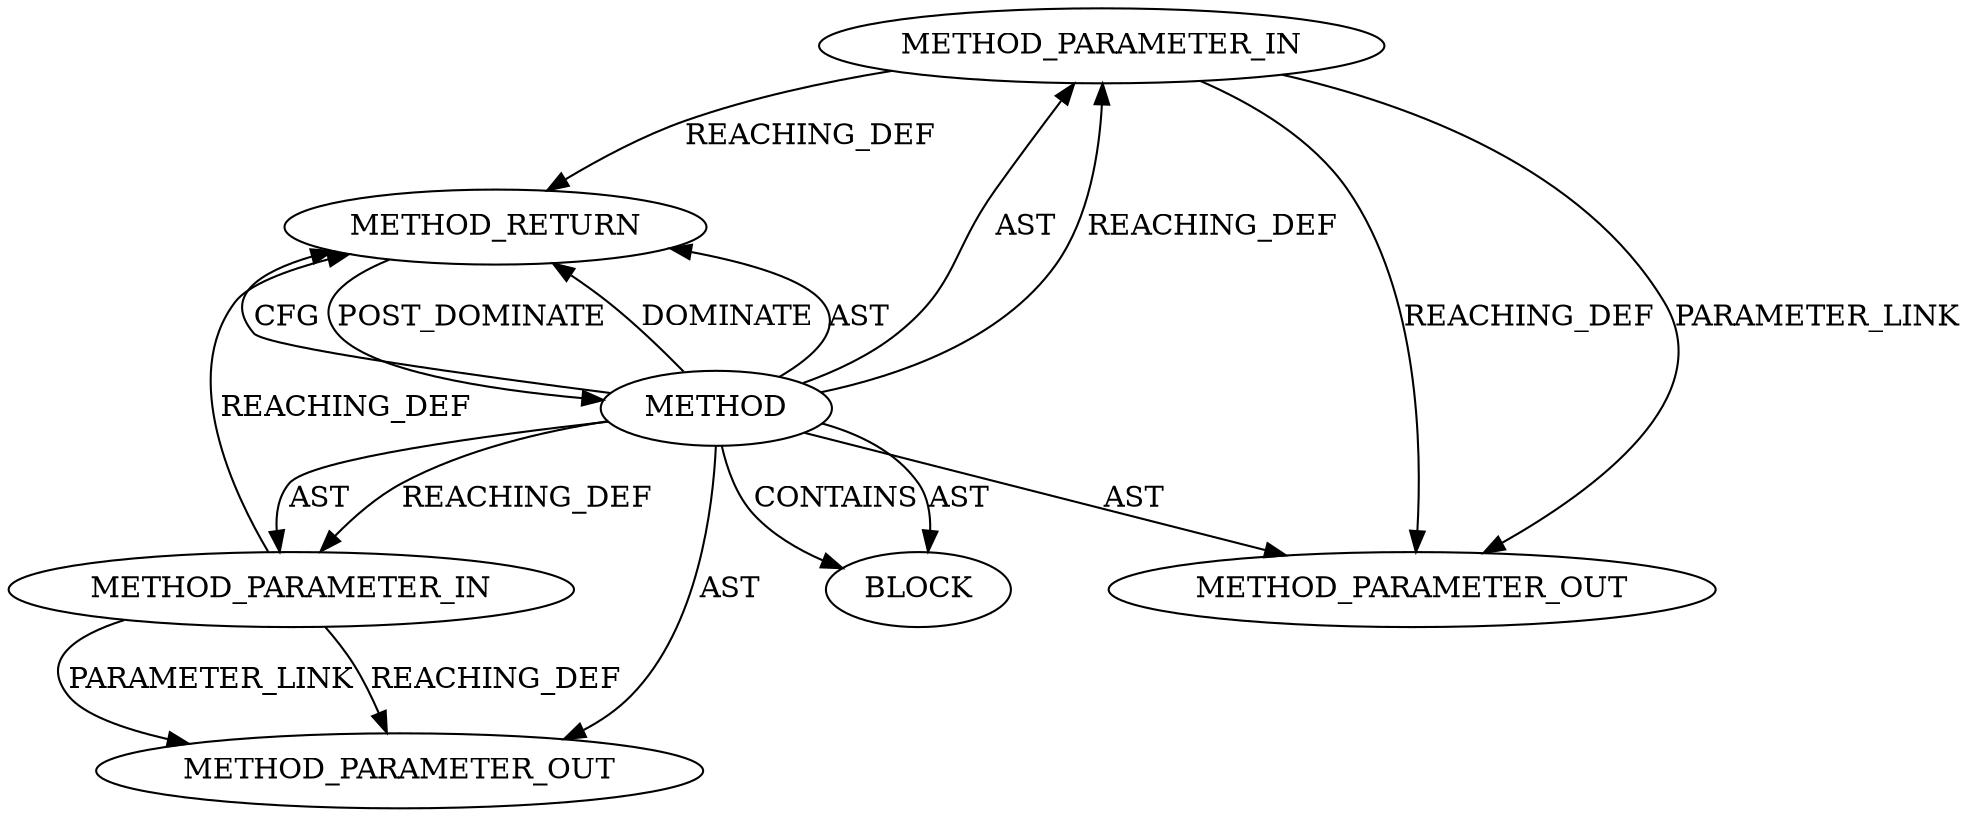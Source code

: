 digraph {
  12818 [label=METHOD_PARAMETER_IN ORDER=2 CODE="p2" IS_VARIADIC=false TYPE_FULL_NAME="ANY" EVALUATION_STRATEGY="BY_VALUE" INDEX=2 NAME="p2"]
  13563 [label=METHOD_PARAMETER_OUT ORDER=1 CODE="p1" IS_VARIADIC=false TYPE_FULL_NAME="ANY" EVALUATION_STRATEGY="BY_VALUE" INDEX=1 NAME="p1"]
  12817 [label=METHOD_PARAMETER_IN ORDER=1 CODE="p1" IS_VARIADIC=false TYPE_FULL_NAME="ANY" EVALUATION_STRATEGY="BY_VALUE" INDEX=1 NAME="p1"]
  12819 [label=BLOCK ORDER=1 ARGUMENT_INDEX=1 CODE="<empty>" TYPE_FULL_NAME="ANY"]
  12816 [label=METHOD AST_PARENT_TYPE="NAMESPACE_BLOCK" AST_PARENT_FULL_NAME="<global>" ORDER=0 CODE="<empty>" FULL_NAME="memzero_explicit" IS_EXTERNAL=true FILENAME="<empty>" SIGNATURE="" NAME="memzero_explicit"]
  12820 [label=METHOD_RETURN ORDER=2 CODE="RET" TYPE_FULL_NAME="ANY" EVALUATION_STRATEGY="BY_VALUE"]
  13564 [label=METHOD_PARAMETER_OUT ORDER=2 CODE="p2" IS_VARIADIC=false TYPE_FULL_NAME="ANY" EVALUATION_STRATEGY="BY_VALUE" INDEX=2 NAME="p2"]
  12816 -> 12818 [label=AST ]
  12818 -> 13564 [label=REACHING_DEF VARIABLE="p2"]
  12816 -> 12818 [label=REACHING_DEF VARIABLE=""]
  12820 -> 12816 [label=POST_DOMINATE ]
  12816 -> 12817 [label=REACHING_DEF VARIABLE=""]
  12818 -> 13564 [label=PARAMETER_LINK ]
  12816 -> 12820 [label=DOMINATE ]
  12816 -> 13563 [label=AST ]
  12816 -> 12820 [label=AST ]
  12818 -> 12820 [label=REACHING_DEF VARIABLE="p2"]
  12816 -> 12819 [label=CONTAINS ]
  12817 -> 13563 [label=PARAMETER_LINK ]
  12816 -> 12817 [label=AST ]
  12817 -> 12820 [label=REACHING_DEF VARIABLE="p1"]
  12817 -> 13563 [label=REACHING_DEF VARIABLE="p1"]
  12816 -> 13564 [label=AST ]
  12816 -> 12820 [label=CFG ]
  12816 -> 12819 [label=AST ]
}
